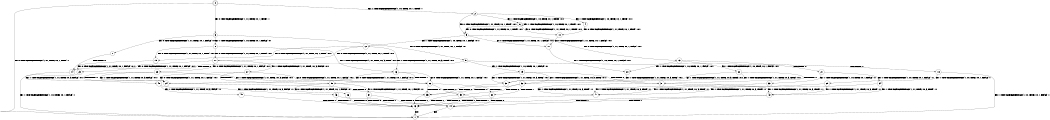 digraph BCG {
size = "7, 10.5";
center = TRUE;
node [shape = circle];
0 [peripheries = 2];
0 -> 1 [label = "EX !0 !ATOMIC_EXCH_BRANCH (1, +1, TRUE, +0, 1, TRUE) !::"];
0 -> 2 [label = "EX !1 !ATOMIC_EXCH_BRANCH (1, +0, TRUE, +0, 1, TRUE) !::"];
0 -> 3 [label = "EX !0 !ATOMIC_EXCH_BRANCH (1, +1, TRUE, +0, 1, TRUE) !::"];
2 -> 4 [label = "EX !1 !ATOMIC_EXCH_BRANCH (1, +0, TRUE, +0, 1, TRUE) !:0:1:"];
2 -> 5 [label = "EX !0 !ATOMIC_EXCH_BRANCH (1, +1, TRUE, +0, 1, TRUE) !:0:1:"];
2 -> 6 [label = "EX !1 !ATOMIC_EXCH_BRANCH (1, +0, TRUE, +0, 1, TRUE) !:0:1:"];
3 -> 7 [label = "EX !0 !ATOMIC_EXCH_BRANCH (1, +1, TRUE, +0, 1, FALSE) !:0:"];
3 -> 8 [label = "EX !1 !ATOMIC_EXCH_BRANCH (1, +0, TRUE, +0, 1, FALSE) !:0:"];
3 -> 9 [label = "EX !0 !ATOMIC_EXCH_BRANCH (1, +1, TRUE, +0, 1, FALSE) !:0:"];
4 -> 10 [label = "EX !0 !ATOMIC_EXCH_BRANCH (1, +1, TRUE, +0, 1, TRUE) !:0:1:"];
5 -> 11 [label = "EX !0 !ATOMIC_EXCH_BRANCH (1, +1, TRUE, +0, 1, FALSE) !:0:1:"];
5 -> 12 [label = "EX !1 !ATOMIC_EXCH_BRANCH (1, +0, TRUE, +0, 1, FALSE) !:0:1:"];
5 -> 13 [label = "EX !0 !ATOMIC_EXCH_BRANCH (1, +1, TRUE, +0, 1, FALSE) !:0:1:"];
6 -> 10 [label = "EX !0 !ATOMIC_EXCH_BRANCH (1, +1, TRUE, +0, 1, TRUE) !:0:1:"];
6 -> 5 [label = "EX !0 !ATOMIC_EXCH_BRANCH (1, +1, TRUE, +0, 1, TRUE) !:0:1:"];
6 -> 6 [label = "EX !1 !ATOMIC_EXCH_BRANCH (1, +0, TRUE, +0, 1, TRUE) !:0:1:"];
7 -> 14 [label = "TERMINATE !0"];
8 -> 15 [label = "EX !0 !ATOMIC_EXCH_BRANCH (1, +1, TRUE, +0, 1, TRUE) !:0:1:"];
8 -> 16 [label = "EX !1 !ATOMIC_EXCH_BRANCH (1, +1, TRUE, +0, 3, TRUE) !:0:1:"];
8 -> 17 [label = "EX !0 !ATOMIC_EXCH_BRANCH (1, +1, TRUE, +0, 1, TRUE) !:0:1:"];
9 -> 14 [label = "TERMINATE !0"];
9 -> 18 [label = "TERMINATE !0"];
9 -> 19 [label = "EX !1 !ATOMIC_EXCH_BRANCH (1, +0, TRUE, +0, 1, FALSE) !:0:"];
10 -> 11 [label = "EX !0 !ATOMIC_EXCH_BRANCH (1, +1, TRUE, +0, 1, FALSE) !:0:1:"];
11 -> 20 [label = "EX !1 !ATOMIC_EXCH_BRANCH (1, +0, TRUE, +0, 1, FALSE) !:0:1:"];
12 -> 15 [label = "EX !0 !ATOMIC_EXCH_BRANCH (1, +1, TRUE, +0, 1, TRUE) !:0:1:"];
12 -> 16 [label = "EX !1 !ATOMIC_EXCH_BRANCH (1, +1, TRUE, +0, 3, TRUE) !:0:1:"];
12 -> 17 [label = "EX !0 !ATOMIC_EXCH_BRANCH (1, +1, TRUE, +0, 1, TRUE) !:0:1:"];
13 -> 20 [label = "EX !1 !ATOMIC_EXCH_BRANCH (1, +0, TRUE, +0, 1, FALSE) !:0:1:"];
13 -> 21 [label = "TERMINATE !0"];
13 -> 22 [label = "EX !1 !ATOMIC_EXCH_BRANCH (1, +0, TRUE, +0, 1, FALSE) !:0:1:"];
14 -> 1 [label = "EX !1 !ATOMIC_EXCH_BRANCH (1, +0, TRUE, +0, 1, FALSE) !::"];
15 -> 23 [label = "EX !0 !ATOMIC_EXCH_BRANCH (1, +1, TRUE, +0, 1, FALSE) !:0:1:"];
16 -> 24 [label = "EX !0 !ATOMIC_EXCH_BRANCH (1, +1, TRUE, +0, 1, FALSE) !:0:1:"];
16 -> 25 [label = "TERMINATE !1"];
16 -> 26 [label = "EX !0 !ATOMIC_EXCH_BRANCH (1, +1, TRUE, +0, 1, FALSE) !:0:1:"];
17 -> 23 [label = "EX !0 !ATOMIC_EXCH_BRANCH (1, +1, TRUE, +0, 1, FALSE) !:0:1:"];
17 -> 27 [label = "EX !1 !ATOMIC_EXCH_BRANCH (1, +1, TRUE, +0, 3, FALSE) !:0:1:"];
17 -> 28 [label = "EX !0 !ATOMIC_EXCH_BRANCH (1, +1, TRUE, +0, 1, FALSE) !:0:1:"];
18 -> 1 [label = "EX !1 !ATOMIC_EXCH_BRANCH (1, +0, TRUE, +0, 1, FALSE) !::"];
18 -> 29 [label = "EX !1 !ATOMIC_EXCH_BRANCH (1, +0, TRUE, +0, 1, FALSE) !::"];
19 -> 30 [label = "EX !1 !ATOMIC_EXCH_BRANCH (1, +1, TRUE, +0, 3, TRUE) !:0:1:"];
19 -> 31 [label = "TERMINATE !0"];
19 -> 32 [label = "EX !1 !ATOMIC_EXCH_BRANCH (1, +1, TRUE, +0, 3, TRUE) !:0:1:"];
20 -> 30 [label = "EX !1 !ATOMIC_EXCH_BRANCH (1, +1, TRUE, +0, 3, TRUE) !:0:1:"];
21 -> 33 [label = "EX !1 !ATOMIC_EXCH_BRANCH (1, +0, TRUE, +0, 1, FALSE) !:1:"];
21 -> 34 [label = "EX !1 !ATOMIC_EXCH_BRANCH (1, +0, TRUE, +0, 1, FALSE) !:1:"];
22 -> 30 [label = "EX !1 !ATOMIC_EXCH_BRANCH (1, +1, TRUE, +0, 3, TRUE) !:0:1:"];
22 -> 31 [label = "TERMINATE !0"];
22 -> 32 [label = "EX !1 !ATOMIC_EXCH_BRANCH (1, +1, TRUE, +0, 3, TRUE) !:0:1:"];
23 -> 24 [label = "EX !1 !ATOMIC_EXCH_BRANCH (1, +1, TRUE, +0, 3, FALSE) !:0:1:"];
24 -> 35 [label = "TERMINATE !0"];
25 -> 36 [label = "EX !0 !ATOMIC_EXCH_BRANCH (1, +1, TRUE, +0, 1, FALSE) !:0:"];
25 -> 37 [label = "EX !0 !ATOMIC_EXCH_BRANCH (1, +1, TRUE, +0, 1, FALSE) !:0:"];
26 -> 35 [label = "TERMINATE !0"];
26 -> 38 [label = "TERMINATE !1"];
26 -> 39 [label = "TERMINATE !0"];
27 -> 24 [label = "EX !0 !ATOMIC_EXCH_BRANCH (1, +1, TRUE, +0, 1, FALSE) !:0:1:"];
27 -> 25 [label = "TERMINATE !1"];
27 -> 26 [label = "EX !0 !ATOMIC_EXCH_BRANCH (1, +1, TRUE, +0, 1, FALSE) !:0:1:"];
28 -> 24 [label = "EX !1 !ATOMIC_EXCH_BRANCH (1, +1, TRUE, +0, 3, FALSE) !:0:1:"];
28 -> 40 [label = "TERMINATE !0"];
28 -> 26 [label = "EX !1 !ATOMIC_EXCH_BRANCH (1, +1, TRUE, +0, 3, FALSE) !:0:1:"];
29 -> 41 [label = "EX !1 !ATOMIC_EXCH_BRANCH (1, +1, TRUE, +0, 3, TRUE) !:1:"];
29 -> 42 [label = "EX !1 !ATOMIC_EXCH_BRANCH (1, +1, TRUE, +0, 3, TRUE) !:1:"];
30 -> 35 [label = "TERMINATE !0"];
31 -> 41 [label = "EX !1 !ATOMIC_EXCH_BRANCH (1, +1, TRUE, +0, 3, TRUE) !:1:"];
31 -> 42 [label = "EX !1 !ATOMIC_EXCH_BRANCH (1, +1, TRUE, +0, 3, TRUE) !:1:"];
32 -> 35 [label = "TERMINATE !0"];
32 -> 38 [label = "TERMINATE !1"];
32 -> 39 [label = "TERMINATE !0"];
33 -> 41 [label = "EX !1 !ATOMIC_EXCH_BRANCH (1, +1, TRUE, +0, 3, TRUE) !:1:"];
34 -> 41 [label = "EX !1 !ATOMIC_EXCH_BRANCH (1, +1, TRUE, +0, 3, TRUE) !:1:"];
34 -> 42 [label = "EX !1 !ATOMIC_EXCH_BRANCH (1, +1, TRUE, +0, 3, TRUE) !:1:"];
35 -> 43 [label = "TERMINATE !1"];
36 -> 43 [label = "TERMINATE !0"];
37 -> 43 [label = "TERMINATE !0"];
37 -> 44 [label = "TERMINATE !0"];
38 -> 43 [label = "TERMINATE !0"];
38 -> 44 [label = "TERMINATE !0"];
39 -> 43 [label = "TERMINATE !1"];
39 -> 44 [label = "TERMINATE !1"];
40 -> 45 [label = "EX !1 !ATOMIC_EXCH_BRANCH (1, +1, TRUE, +0, 3, FALSE) !:1:"];
40 -> 46 [label = "EX !1 !ATOMIC_EXCH_BRANCH (1, +1, TRUE, +0, 3, FALSE) !:1:"];
41 -> 43 [label = "TERMINATE !1"];
42 -> 43 [label = "TERMINATE !1"];
42 -> 44 [label = "TERMINATE !1"];
43 -> 1 [label = "exit"];
44 -> 1 [label = "exit"];
45 -> 43 [label = "TERMINATE !1"];
46 -> 43 [label = "TERMINATE !1"];
46 -> 44 [label = "TERMINATE !1"];
}
